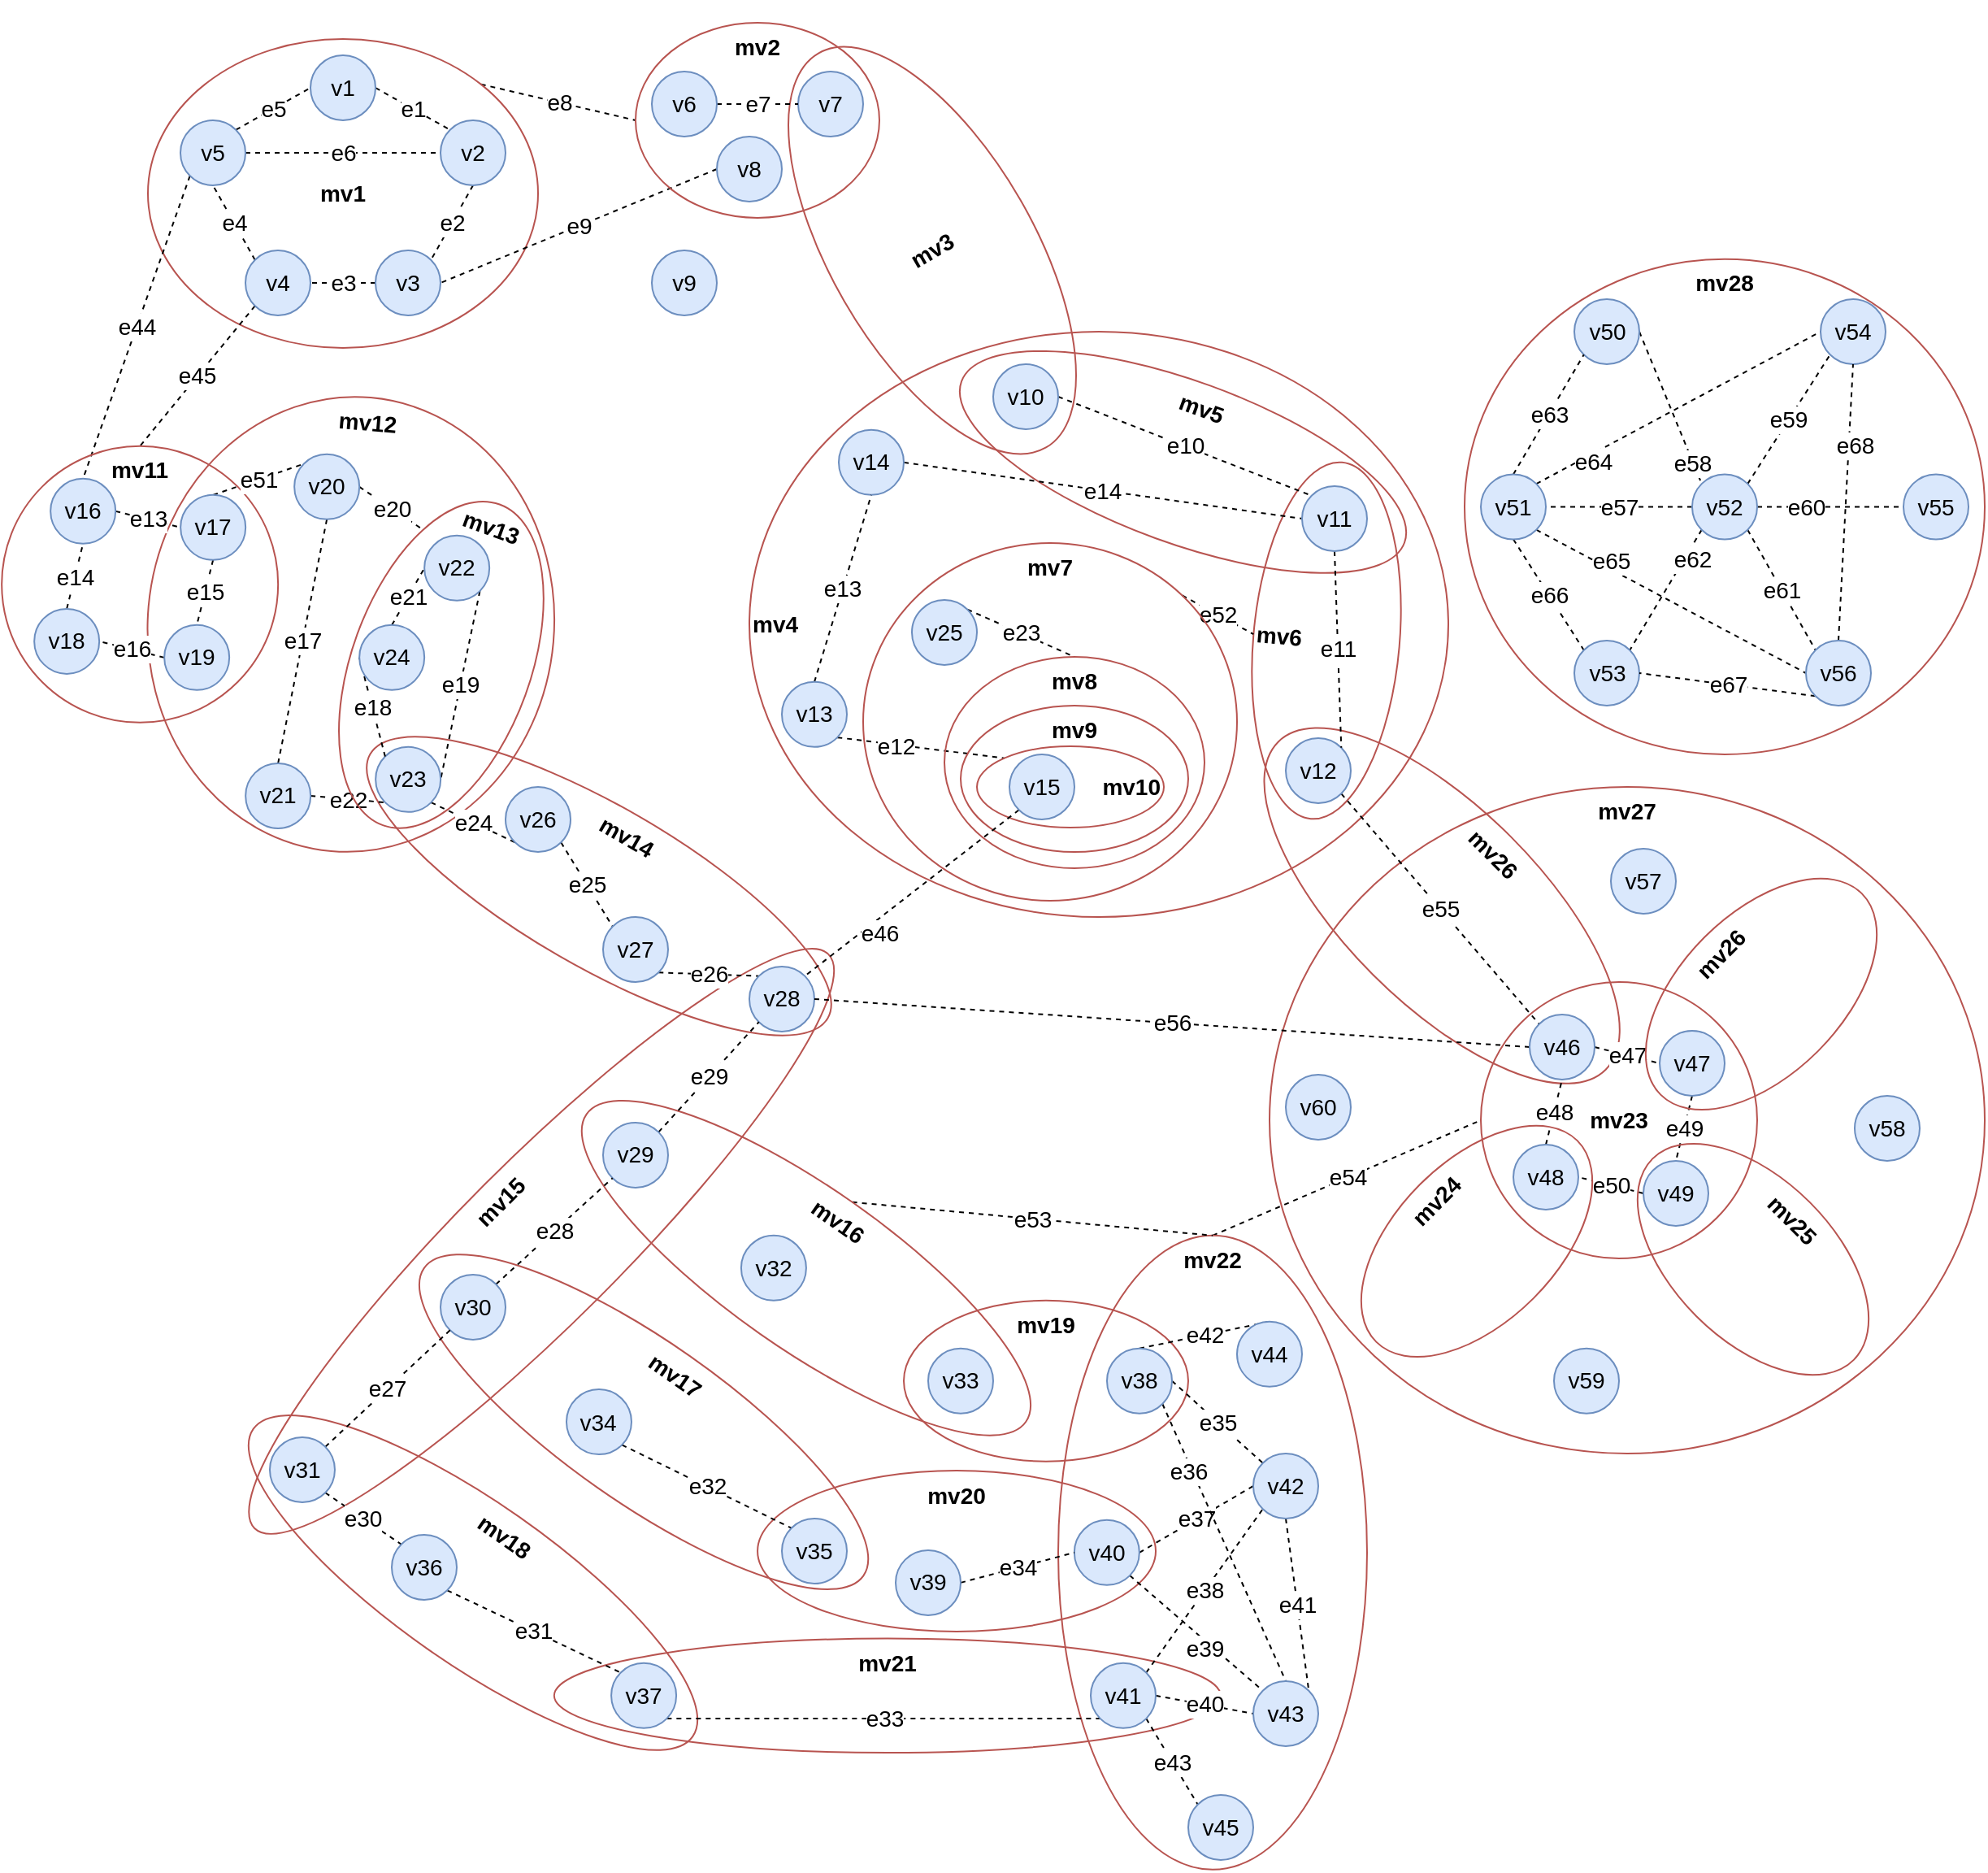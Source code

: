 <mxfile version="20.0.0" type="github">
  <diagram id="Y1iHY-HP_prIgiycZKGw" name="Page-1">
    <mxGraphModel dx="1117" dy="623" grid="1" gridSize="10" guides="1" tooltips="1" connect="1" arrows="1" fold="1" page="1" pageScale="1" pageWidth="1169" pageHeight="1654" math="0" shadow="0">
      <root>
        <mxCell id="0" />
        <mxCell id="1" parent="0" />
        <mxCell id="ym1f810XgqrlBZLkaim1-102" value="mv27" style="ellipse;whiteSpace=wrap;html=1;fillColor=none;strokeColor=#b85450;fontSize=14;fontStyle=1;verticalAlign=top;rotation=0;" vertex="1" parent="1">
          <mxGeometry x="830" y="650" width="440" height="410" as="geometry" />
        </mxCell>
        <mxCell id="ym1f810XgqrlBZLkaim1-103" value="mv26" style="ellipse;whiteSpace=wrap;html=1;fillColor=none;strokeColor=#b85450;fontSize=14;fontStyle=1;verticalAlign=top;rotation=45;" vertex="1" parent="1">
          <mxGeometry x="793.57" y="663.09" width="285" height="120.02" as="geometry" />
        </mxCell>
        <mxCell id="ym1f810XgqrlBZLkaim1-98" value="e54" style="edgeStyle=none;rounded=0;orthogonalLoop=1;jettySize=auto;html=1;exitX=0.5;exitY=0;exitDx=0;exitDy=0;entryX=0;entryY=0.5;entryDx=0;entryDy=0;dashed=1;fontSize=14;endArrow=none;endFill=0;" edge="1" parent="1" source="ym1f810XgqrlBZLkaim1-67" target="ym1f810XgqrlBZLkaim1-86">
          <mxGeometry relative="1" as="geometry" />
        </mxCell>
        <mxCell id="ym1f810XgqrlBZLkaim1-67" value="mv22" style="ellipse;whiteSpace=wrap;html=1;fillColor=none;strokeColor=#b85450;fontSize=14;fontStyle=1;verticalAlign=top;rotation=0;" vertex="1" parent="1">
          <mxGeometry x="700" y="925.91" width="190" height="390" as="geometry" />
        </mxCell>
        <mxCell id="ym1f810XgqrlBZLkaim1-59" value="mv20" style="ellipse;whiteSpace=wrap;html=1;fillColor=none;strokeColor=#b85450;fontSize=14;fontStyle=1;verticalAlign=top;rotation=0;" vertex="1" parent="1">
          <mxGeometry x="515.04" y="1070.55" width="244.96" height="98.91" as="geometry" />
        </mxCell>
        <mxCell id="ym1f810XgqrlBZLkaim1-60" value="mv21" style="ellipse;whiteSpace=wrap;html=1;fillColor=none;strokeColor=#b85450;fontSize=14;fontStyle=1;verticalAlign=top;rotation=0;" vertex="1" parent="1">
          <mxGeometry x="389.91" y="1173.78" width="410" height="70.27" as="geometry" />
        </mxCell>
        <mxCell id="ym1f810XgqrlBZLkaim1-58" value="mv19" style="ellipse;whiteSpace=wrap;html=1;fillColor=none;strokeColor=#b85450;fontSize=14;fontStyle=1;verticalAlign=top;rotation=0;" vertex="1" parent="1">
          <mxGeometry x="605" y="965.91" width="175" height="98.91" as="geometry" />
        </mxCell>
        <mxCell id="ym1f810XgqrlBZLkaim1-35" value="mv15" style="ellipse;whiteSpace=wrap;html=1;fillColor=none;strokeColor=#b85450;fontSize=14;fontStyle=1;verticalAlign=top;rotation=-45;" vertex="1" parent="1">
          <mxGeometry x="132.48" y="880" width="499.28" height="98.91" as="geometry" />
        </mxCell>
        <mxCell id="ym1f810XgqrlBZLkaim1-45" value="mv18" style="ellipse;whiteSpace=wrap;html=1;fillColor=none;strokeColor=#b85450;fontSize=14;fontStyle=1;verticalAlign=top;rotation=35;" vertex="1" parent="1">
          <mxGeometry x="175.04" y="1090" width="329.92" height="98.91" as="geometry" />
        </mxCell>
        <mxCell id="ym1f810XgqrlBZLkaim1-44" value="mv17" style="ellipse;whiteSpace=wrap;html=1;fillColor=none;strokeColor=#b85450;fontSize=14;fontStyle=1;verticalAlign=top;rotation=35;" vertex="1" parent="1">
          <mxGeometry x="280.08" y="991.09" width="329.92" height="98.91" as="geometry" />
        </mxCell>
        <mxCell id="ym1f810XgqrlBZLkaim1-97" value="e53" style="edgeStyle=none;rounded=0;orthogonalLoop=1;jettySize=auto;html=1;exitX=0.5;exitY=0;exitDx=0;exitDy=0;entryX=0.5;entryY=0;entryDx=0;entryDy=0;dashed=1;fontSize=14;endArrow=none;endFill=0;" edge="1" parent="1" source="ym1f810XgqrlBZLkaim1-38" target="ym1f810XgqrlBZLkaim1-67">
          <mxGeometry relative="1" as="geometry" />
        </mxCell>
        <mxCell id="ym1f810XgqrlBZLkaim1-38" value="mv16" style="ellipse;whiteSpace=wrap;html=1;fillColor=none;strokeColor=#b85450;fontSize=14;fontStyle=1;verticalAlign=top;rotation=35;" vertex="1" parent="1">
          <mxGeometry x="380.0" y="896.45" width="329.92" height="98.91" as="geometry" />
        </mxCell>
        <mxCell id="ym1f810XgqrlBZLkaim1-27" value="mv14" style="ellipse;whiteSpace=wrap;html=1;fillColor=none;strokeColor=#b85450;fontSize=14;fontStyle=1;verticalAlign=top;rotation=30;" vertex="1" parent="1">
          <mxGeometry x="254.99" y="661.55" width="325" height="98.91" as="geometry" />
        </mxCell>
        <mxCell id="8r9RnZvPV6uYn_3TmInb-37" value="mv4" style="ellipse;whiteSpace=wrap;html=1;fillColor=none;strokeColor=#b85450;fontSize=14;fontStyle=1;align=left;" parent="1" vertex="1">
          <mxGeometry x="510" y="370" width="430" height="360" as="geometry" />
        </mxCell>
        <mxCell id="8r9RnZvPV6uYn_3TmInb-52" value="mv5" style="ellipse;whiteSpace=wrap;html=1;fontSize=14;strokeColor=#b85450;strokeWidth=1;fillColor=none;fontStyle=1;rotation=20;verticalAlign=top;" parent="1" vertex="1">
          <mxGeometry x="631.76" y="400.31" width="290" height="99.7" as="geometry" />
        </mxCell>
        <mxCell id="8r9RnZvPV6uYn_3TmInb-53" value="mv6" style="ellipse;whiteSpace=wrap;html=1;fontSize=14;strokeColor=#b85450;strokeWidth=1;fillColor=none;fontStyle=1;rotation=5;verticalAlign=middle;align=left;" parent="1" vertex="1">
          <mxGeometry x="820" y="450" width="90" height="220" as="geometry" />
        </mxCell>
        <mxCell id="ym1f810XgqrlBZLkaim1-13" value="mv12" style="ellipse;whiteSpace=wrap;html=1;fillColor=none;strokeColor=#b85450;fontSize=14;fontStyle=1;rotation=5;verticalAlign=top;" vertex="1" parent="1">
          <mxGeometry x="139.88" y="410" width="250.03" height="280" as="geometry" />
        </mxCell>
        <mxCell id="ym1f810XgqrlBZLkaim1-96" value="e52" style="edgeStyle=none;rounded=0;orthogonalLoop=1;jettySize=auto;html=1;exitX=1;exitY=0;exitDx=0;exitDy=0;entryX=0;entryY=0.5;entryDx=0;entryDy=0;dashed=1;fontSize=14;endArrow=none;endFill=0;" edge="1" parent="1" source="8r9RnZvPV6uYn_3TmInb-55" target="8r9RnZvPV6uYn_3TmInb-53">
          <mxGeometry relative="1" as="geometry" />
        </mxCell>
        <mxCell id="8r9RnZvPV6uYn_3TmInb-55" value="mv7" style="ellipse;whiteSpace=wrap;html=1;fontSize=14;strokeColor=#b85450;strokeWidth=1;fillColor=none;fontStyle=1;rotation=0;verticalAlign=top;align=center;" parent="1" vertex="1">
          <mxGeometry x="580" y="500" width="230" height="220" as="geometry" />
        </mxCell>
        <mxCell id="8r9RnZvPV6uYn_3TmInb-51" value="mv3" style="ellipse;whiteSpace=wrap;html=1;fillColor=none;strokeColor=#b85450;fontSize=14;fontStyle=1;rotation=-30;" parent="1" vertex="1">
          <mxGeometry x="560" y="180" width="125" height="280" as="geometry" />
        </mxCell>
        <mxCell id="8r9RnZvPV6uYn_3TmInb-33" value="e8" style="edgeStyle=none;rounded=0;orthogonalLoop=1;jettySize=auto;html=1;exitX=1;exitY=0;exitDx=0;exitDy=0;entryX=0;entryY=0.5;entryDx=0;entryDy=0;dashed=1;fontSize=14;endArrow=none;endFill=0;" parent="1" source="8r9RnZvPV6uYn_3TmInb-1" target="8r9RnZvPV6uYn_3TmInb-22" edge="1">
          <mxGeometry relative="1" as="geometry" />
        </mxCell>
        <mxCell id="8r9RnZvPV6uYn_3TmInb-1" value="mv1" style="ellipse;whiteSpace=wrap;html=1;fillColor=none;strokeColor=#b85450;fontSize=14;fontStyle=1" parent="1" vertex="1">
          <mxGeometry x="140" y="190" width="240" height="190" as="geometry" />
        </mxCell>
        <mxCell id="8r9RnZvPV6uYn_3TmInb-15" value="e5" style="edgeStyle=none;rounded=0;orthogonalLoop=1;jettySize=auto;html=1;exitX=1;exitY=0;exitDx=0;exitDy=0;entryX=0;entryY=0.5;entryDx=0;entryDy=0;dashed=1;fontSize=14;endArrow=none;endFill=0;" parent="1" source="8r9RnZvPV6uYn_3TmInb-2" target="8r9RnZvPV6uYn_3TmInb-9" edge="1">
          <mxGeometry relative="1" as="geometry" />
        </mxCell>
        <mxCell id="8r9RnZvPV6uYn_3TmInb-20" value="e6" style="edgeStyle=none;rounded=0;orthogonalLoop=1;jettySize=auto;html=1;exitX=1;exitY=0.5;exitDx=0;exitDy=0;entryX=0;entryY=0.5;entryDx=0;entryDy=0;dashed=1;fontSize=14;endArrow=none;endFill=0;" parent="1" source="8r9RnZvPV6uYn_3TmInb-2" target="8r9RnZvPV6uYn_3TmInb-8" edge="1">
          <mxGeometry relative="1" as="geometry" />
        </mxCell>
        <mxCell id="ym1f810XgqrlBZLkaim1-84" value="e44" style="edgeStyle=none;rounded=0;orthogonalLoop=1;jettySize=auto;html=1;exitX=0;exitY=1;exitDx=0;exitDy=0;entryX=0.5;entryY=0;entryDx=0;entryDy=0;dashed=1;fontSize=14;endArrow=none;endFill=0;" edge="1" parent="1" source="8r9RnZvPV6uYn_3TmInb-2" target="ym1f810XgqrlBZLkaim1-2">
          <mxGeometry relative="1" as="geometry" />
        </mxCell>
        <mxCell id="8r9RnZvPV6uYn_3TmInb-2" value="v5" style="ellipse;whiteSpace=wrap;html=1;aspect=fixed;fillColor=#dae8fc;strokeColor=#6c8ebf;fontSize=14;" parent="1" vertex="1">
          <mxGeometry x="160" y="240" width="40" height="40" as="geometry" />
        </mxCell>
        <mxCell id="8r9RnZvPV6uYn_3TmInb-14" value="e4" style="edgeStyle=none;rounded=0;orthogonalLoop=1;jettySize=auto;html=1;exitX=0;exitY=0;exitDx=0;exitDy=0;entryX=0.5;entryY=1;entryDx=0;entryDy=0;dashed=1;fontSize=14;endArrow=none;endFill=0;" parent="1" source="8r9RnZvPV6uYn_3TmInb-6" target="8r9RnZvPV6uYn_3TmInb-2" edge="1">
          <mxGeometry relative="1" as="geometry" />
        </mxCell>
        <mxCell id="ym1f810XgqrlBZLkaim1-83" value="e45" style="edgeStyle=none;rounded=0;orthogonalLoop=1;jettySize=auto;html=1;exitX=0;exitY=1;exitDx=0;exitDy=0;entryX=0.5;entryY=0;entryDx=0;entryDy=0;dashed=1;fontSize=14;endArrow=none;endFill=0;" edge="1" parent="1" source="8r9RnZvPV6uYn_3TmInb-6" target="ym1f810XgqrlBZLkaim1-1">
          <mxGeometry relative="1" as="geometry" />
        </mxCell>
        <mxCell id="8r9RnZvPV6uYn_3TmInb-6" value="v4" style="ellipse;whiteSpace=wrap;html=1;aspect=fixed;fillColor=#dae8fc;strokeColor=#6c8ebf;fontSize=14;" parent="1" vertex="1">
          <mxGeometry x="200" y="320" width="40" height="40" as="geometry" />
        </mxCell>
        <mxCell id="8r9RnZvPV6uYn_3TmInb-13" value="e3" style="edgeStyle=none;rounded=0;orthogonalLoop=1;jettySize=auto;html=1;exitX=0;exitY=0.5;exitDx=0;exitDy=0;entryX=1;entryY=0.5;entryDx=0;entryDy=0;dashed=1;fontSize=14;endArrow=none;endFill=0;" parent="1" source="8r9RnZvPV6uYn_3TmInb-7" target="8r9RnZvPV6uYn_3TmInb-6" edge="1">
          <mxGeometry relative="1" as="geometry" />
        </mxCell>
        <mxCell id="8r9RnZvPV6uYn_3TmInb-7" value="v3" style="ellipse;whiteSpace=wrap;html=1;aspect=fixed;fillColor=#dae8fc;strokeColor=#6c8ebf;fontSize=14;" parent="1" vertex="1">
          <mxGeometry x="280" y="320" width="40" height="40" as="geometry" />
        </mxCell>
        <mxCell id="8r9RnZvPV6uYn_3TmInb-12" value="e2" style="edgeStyle=none;rounded=0;orthogonalLoop=1;jettySize=auto;html=1;exitX=0.5;exitY=1;exitDx=0;exitDy=0;entryX=1;entryY=0;entryDx=0;entryDy=0;dashed=1;fontSize=14;endArrow=none;endFill=0;" parent="1" source="8r9RnZvPV6uYn_3TmInb-8" target="8r9RnZvPV6uYn_3TmInb-7" edge="1">
          <mxGeometry relative="1" as="geometry" />
        </mxCell>
        <mxCell id="8r9RnZvPV6uYn_3TmInb-8" value="v2" style="ellipse;whiteSpace=wrap;html=1;aspect=fixed;fillColor=#dae8fc;strokeColor=#6c8ebf;fontSize=14;" parent="1" vertex="1">
          <mxGeometry x="320" y="240" width="40" height="40" as="geometry" />
        </mxCell>
        <mxCell id="8r9RnZvPV6uYn_3TmInb-10" value="e1" style="rounded=0;orthogonalLoop=1;jettySize=auto;html=1;exitX=1;exitY=0.5;exitDx=0;exitDy=0;entryX=0;entryY=0;entryDx=0;entryDy=0;dashed=1;endArrow=none;endFill=0;fontSize=14;" parent="1" source="8r9RnZvPV6uYn_3TmInb-9" target="8r9RnZvPV6uYn_3TmInb-8" edge="1">
          <mxGeometry relative="1" as="geometry" />
        </mxCell>
        <mxCell id="8r9RnZvPV6uYn_3TmInb-9" value="v1" style="ellipse;whiteSpace=wrap;html=1;aspect=fixed;fillColor=#dae8fc;strokeColor=#6c8ebf;fontSize=14;" parent="1" vertex="1">
          <mxGeometry x="240" y="200" width="40" height="40" as="geometry" />
        </mxCell>
        <mxCell id="8r9RnZvPV6uYn_3TmInb-34" value="e9" style="edgeStyle=none;rounded=0;orthogonalLoop=1;jettySize=auto;html=1;exitX=0;exitY=0.5;exitDx=0;exitDy=0;entryX=1;entryY=0.5;entryDx=0;entryDy=0;dashed=1;fontSize=14;endArrow=none;endFill=0;" parent="1" source="8r9RnZvPV6uYn_3TmInb-26" target="8r9RnZvPV6uYn_3TmInb-7" edge="1">
          <mxGeometry relative="1" as="geometry" />
        </mxCell>
        <mxCell id="8r9RnZvPV6uYn_3TmInb-22" value="mv2" style="ellipse;whiteSpace=wrap;html=1;fillColor=none;strokeColor=#b85450;fontSize=14;fontStyle=1;verticalAlign=top;" parent="1" vertex="1">
          <mxGeometry x="440" y="180" width="150" height="120" as="geometry" />
        </mxCell>
        <mxCell id="8r9RnZvPV6uYn_3TmInb-26" value="v8" style="ellipse;whiteSpace=wrap;html=1;aspect=fixed;fillColor=#dae8fc;strokeColor=#6c8ebf;fontSize=14;" parent="1" vertex="1">
          <mxGeometry x="490" y="250" width="40" height="40" as="geometry" />
        </mxCell>
        <mxCell id="8r9RnZvPV6uYn_3TmInb-29" value="v7" style="ellipse;whiteSpace=wrap;html=1;aspect=fixed;fillColor=#dae8fc;strokeColor=#6c8ebf;fontSize=14;" parent="1" vertex="1">
          <mxGeometry x="540" y="210" width="40" height="40" as="geometry" />
        </mxCell>
        <mxCell id="8r9RnZvPV6uYn_3TmInb-30" value="e7" style="rounded=0;orthogonalLoop=1;jettySize=auto;html=1;exitX=1;exitY=0.5;exitDx=0;exitDy=0;entryX=0;entryY=0.5;entryDx=0;entryDy=0;dashed=1;endArrow=none;endFill=0;fontSize=14;" parent="1" source="8r9RnZvPV6uYn_3TmInb-32" target="8r9RnZvPV6uYn_3TmInb-29" edge="1">
          <mxGeometry relative="1" as="geometry" />
        </mxCell>
        <mxCell id="8r9RnZvPV6uYn_3TmInb-32" value="v6" style="ellipse;whiteSpace=wrap;html=1;aspect=fixed;fillColor=#dae8fc;strokeColor=#6c8ebf;fontSize=14;" parent="1" vertex="1">
          <mxGeometry x="450" y="210" width="40" height="40" as="geometry" />
        </mxCell>
        <mxCell id="8r9RnZvPV6uYn_3TmInb-36" value="v9" style="ellipse;whiteSpace=wrap;html=1;aspect=fixed;fillColor=#dae8fc;strokeColor=#6c8ebf;fontSize=14;" parent="1" vertex="1">
          <mxGeometry x="450" y="320" width="40" height="40" as="geometry" />
        </mxCell>
        <mxCell id="8r9RnZvPV6uYn_3TmInb-39" value="e14" style="edgeStyle=none;rounded=0;orthogonalLoop=1;jettySize=auto;html=1;exitX=1;exitY=0.5;exitDx=0;exitDy=0;entryX=0;entryY=0.5;entryDx=0;entryDy=0;dashed=1;fontSize=14;endArrow=none;endFill=0;" parent="1" source="8r9RnZvPV6uYn_3TmInb-40" target="8r9RnZvPV6uYn_3TmInb-46" edge="1">
          <mxGeometry relative="1" as="geometry" />
        </mxCell>
        <mxCell id="8r9RnZvPV6uYn_3TmInb-40" value="v14" style="ellipse;whiteSpace=wrap;html=1;aspect=fixed;fillColor=#dae8fc;strokeColor=#6c8ebf;fontSize=14;" parent="1" vertex="1">
          <mxGeometry x="565" y="430.43" width="40" height="40" as="geometry" />
        </mxCell>
        <mxCell id="8r9RnZvPV6uYn_3TmInb-41" value="e13" style="edgeStyle=none;rounded=0;orthogonalLoop=1;jettySize=auto;html=1;exitX=0.5;exitY=0;exitDx=0;exitDy=0;entryX=0.5;entryY=1;entryDx=0;entryDy=0;dashed=1;fontSize=14;endArrow=none;endFill=0;" parent="1" source="8r9RnZvPV6uYn_3TmInb-42" target="8r9RnZvPV6uYn_3TmInb-40" edge="1">
          <mxGeometry relative="1" as="geometry" />
        </mxCell>
        <mxCell id="8r9RnZvPV6uYn_3TmInb-50" value="e12" style="edgeStyle=none;rounded=0;orthogonalLoop=1;jettySize=auto;html=1;exitX=1;exitY=1;exitDx=0;exitDy=0;entryX=0;entryY=0;entryDx=0;entryDy=0;dashed=1;fontSize=14;endArrow=none;endFill=0;" parent="1" source="8r9RnZvPV6uYn_3TmInb-42" target="8r9RnZvPV6uYn_3TmInb-58" edge="1">
          <mxGeometry x="-0.305" y="-1" relative="1" as="geometry">
            <mxPoint as="offset" />
          </mxGeometry>
        </mxCell>
        <mxCell id="8r9RnZvPV6uYn_3TmInb-42" value="v13" style="ellipse;whiteSpace=wrap;html=1;aspect=fixed;fillColor=#dae8fc;strokeColor=#6c8ebf;fontSize=14;" parent="1" vertex="1">
          <mxGeometry x="530" y="585.43" width="40" height="40" as="geometry" />
        </mxCell>
        <mxCell id="ym1f810XgqrlBZLkaim1-104" value="e55" style="edgeStyle=none;rounded=0;orthogonalLoop=1;jettySize=auto;html=1;exitX=1;exitY=1;exitDx=0;exitDy=0;entryX=0;entryY=0;entryDx=0;entryDy=0;dashed=1;fontSize=14;endArrow=none;endFill=0;" edge="1" parent="1" source="8r9RnZvPV6uYn_3TmInb-44" target="ym1f810XgqrlBZLkaim1-88">
          <mxGeometry relative="1" as="geometry" />
        </mxCell>
        <mxCell id="8r9RnZvPV6uYn_3TmInb-44" value="v12" style="ellipse;whiteSpace=wrap;html=1;aspect=fixed;fillColor=#dae8fc;strokeColor=#6c8ebf;fontSize=14;" parent="1" vertex="1">
          <mxGeometry x="840" y="620" width="40" height="40" as="geometry" />
        </mxCell>
        <mxCell id="8r9RnZvPV6uYn_3TmInb-45" value="e11" style="edgeStyle=none;rounded=0;orthogonalLoop=1;jettySize=auto;html=1;exitX=0.5;exitY=1;exitDx=0;exitDy=0;entryX=1;entryY=0;entryDx=0;entryDy=0;dashed=1;fontSize=14;endArrow=none;endFill=0;" parent="1" source="8r9RnZvPV6uYn_3TmInb-46" target="8r9RnZvPV6uYn_3TmInb-44" edge="1">
          <mxGeometry relative="1" as="geometry" />
        </mxCell>
        <mxCell id="8r9RnZvPV6uYn_3TmInb-46" value="v11" style="ellipse;whiteSpace=wrap;html=1;aspect=fixed;fillColor=#dae8fc;strokeColor=#6c8ebf;fontSize=14;" parent="1" vertex="1">
          <mxGeometry x="850" y="465" width="40" height="40" as="geometry" />
        </mxCell>
        <mxCell id="8r9RnZvPV6uYn_3TmInb-47" value="e10" style="rounded=0;orthogonalLoop=1;jettySize=auto;html=1;exitX=1;exitY=0.5;exitDx=0;exitDy=0;entryX=0;entryY=0;entryDx=0;entryDy=0;dashed=1;endArrow=none;endFill=0;fontSize=14;" parent="1" source="8r9RnZvPV6uYn_3TmInb-48" target="8r9RnZvPV6uYn_3TmInb-46" edge="1">
          <mxGeometry relative="1" as="geometry" />
        </mxCell>
        <mxCell id="8r9RnZvPV6uYn_3TmInb-48" value="v10" style="ellipse;whiteSpace=wrap;html=1;aspect=fixed;fillColor=#dae8fc;strokeColor=#6c8ebf;fontSize=14;" parent="1" vertex="1">
          <mxGeometry x="660" y="390" width="40" height="40" as="geometry" />
        </mxCell>
        <mxCell id="8r9RnZvPV6uYn_3TmInb-56" value="mv8" style="ellipse;whiteSpace=wrap;html=1;fontSize=14;strokeColor=#b85450;strokeWidth=1;fillColor=none;fontStyle=1;rotation=0;verticalAlign=top;align=center;" parent="1" vertex="1">
          <mxGeometry x="630" y="570" width="160" height="130.01" as="geometry" />
        </mxCell>
        <mxCell id="8r9RnZvPV6uYn_3TmInb-57" value="mv9" style="ellipse;whiteSpace=wrap;html=1;fontSize=14;strokeColor=#b85450;strokeWidth=1;fillColor=none;fontStyle=1;rotation=0;verticalAlign=top;align=center;" parent="1" vertex="1">
          <mxGeometry x="640" y="600" width="140" height="90.01" as="geometry" />
        </mxCell>
        <mxCell id="8r9RnZvPV6uYn_3TmInb-58" value="mv10" style="ellipse;whiteSpace=wrap;html=1;fontSize=14;strokeColor=#b85450;strokeWidth=1;fillColor=none;fontStyle=1;rotation=0;verticalAlign=middle;align=right;" parent="1" vertex="1">
          <mxGeometry x="650" y="625" width="115" height="50" as="geometry" />
        </mxCell>
        <mxCell id="ym1f810XgqrlBZLkaim1-85" value="e46" style="edgeStyle=none;rounded=0;orthogonalLoop=1;jettySize=auto;html=1;exitX=0;exitY=1;exitDx=0;exitDy=0;entryX=1;entryY=0;entryDx=0;entryDy=0;dashed=1;fontSize=14;endArrow=none;endFill=0;" edge="1" parent="1" source="8r9RnZvPV6uYn_3TmInb-49" target="ym1f810XgqrlBZLkaim1-31">
          <mxGeometry x="0.372" y="7" relative="1" as="geometry">
            <mxPoint as="offset" />
          </mxGeometry>
        </mxCell>
        <mxCell id="8r9RnZvPV6uYn_3TmInb-49" value="v15" style="ellipse;whiteSpace=wrap;html=1;aspect=fixed;fillColor=#dae8fc;strokeColor=#6c8ebf;fontSize=14;" parent="1" vertex="1">
          <mxGeometry x="670" y="630" width="40" height="40" as="geometry" />
        </mxCell>
        <mxCell id="ym1f810XgqrlBZLkaim1-1" value="mv11" style="ellipse;whiteSpace=wrap;html=1;aspect=fixed;fillColor=none;strokeColor=#b85450;fontStyle=1;fontSize=14;verticalAlign=top;" vertex="1" parent="1">
          <mxGeometry x="50.08" y="440.43" width="170" height="170" as="geometry" />
        </mxCell>
        <mxCell id="ym1f810XgqrlBZLkaim1-7" value="e13" style="edgeStyle=none;rounded=0;orthogonalLoop=1;jettySize=auto;html=1;exitX=1;exitY=0.5;exitDx=0;exitDy=0;entryX=0;entryY=0.5;entryDx=0;entryDy=0;dashed=1;fontSize=14;endArrow=none;endFill=0;" edge="1" parent="1" source="ym1f810XgqrlBZLkaim1-2" target="ym1f810XgqrlBZLkaim1-3">
          <mxGeometry relative="1" as="geometry" />
        </mxCell>
        <mxCell id="ym1f810XgqrlBZLkaim1-2" value="v16" style="ellipse;whiteSpace=wrap;html=1;aspect=fixed;fillColor=#dae8fc;strokeColor=#6c8ebf;fontSize=14;" vertex="1" parent="1">
          <mxGeometry x="80.08" y="460.43" width="40" height="40" as="geometry" />
        </mxCell>
        <mxCell id="ym1f810XgqrlBZLkaim1-9" value="e15" style="edgeStyle=none;rounded=0;orthogonalLoop=1;jettySize=auto;html=1;exitX=0.5;exitY=1;exitDx=0;exitDy=0;entryX=0.5;entryY=0;entryDx=0;entryDy=0;dashed=1;fontSize=14;endArrow=none;endFill=0;" edge="1" parent="1" source="ym1f810XgqrlBZLkaim1-3" target="ym1f810XgqrlBZLkaim1-5">
          <mxGeometry relative="1" as="geometry" />
        </mxCell>
        <mxCell id="ym1f810XgqrlBZLkaim1-95" value="e51" style="edgeStyle=none;rounded=0;orthogonalLoop=1;jettySize=auto;html=1;exitX=0.5;exitY=0;exitDx=0;exitDy=0;entryX=0;entryY=0;entryDx=0;entryDy=0;dashed=1;fontSize=14;endArrow=none;endFill=0;" edge="1" parent="1" source="ym1f810XgqrlBZLkaim1-3" target="ym1f810XgqrlBZLkaim1-15">
          <mxGeometry relative="1" as="geometry" />
        </mxCell>
        <mxCell id="ym1f810XgqrlBZLkaim1-3" value="v17" style="ellipse;whiteSpace=wrap;html=1;aspect=fixed;fillColor=#dae8fc;strokeColor=#6c8ebf;fontSize=14;" vertex="1" parent="1">
          <mxGeometry x="160.08" y="470.43" width="40" height="40" as="geometry" />
        </mxCell>
        <mxCell id="ym1f810XgqrlBZLkaim1-6" value="e14" style="rounded=0;orthogonalLoop=1;jettySize=auto;html=1;exitX=0.5;exitY=0;exitDx=0;exitDy=0;entryX=0.5;entryY=1;entryDx=0;entryDy=0;fontSize=14;endArrow=none;endFill=0;dashed=1;" edge="1" parent="1" source="ym1f810XgqrlBZLkaim1-4" target="ym1f810XgqrlBZLkaim1-2">
          <mxGeometry relative="1" as="geometry" />
        </mxCell>
        <mxCell id="ym1f810XgqrlBZLkaim1-4" value="v18" style="ellipse;whiteSpace=wrap;html=1;aspect=fixed;fillColor=#dae8fc;strokeColor=#6c8ebf;fontSize=14;" vertex="1" parent="1">
          <mxGeometry x="70.08" y="540.44" width="40" height="40" as="geometry" />
        </mxCell>
        <mxCell id="ym1f810XgqrlBZLkaim1-10" value="e16" style="edgeStyle=none;rounded=0;orthogonalLoop=1;jettySize=auto;html=1;exitX=0;exitY=0.5;exitDx=0;exitDy=0;entryX=1;entryY=0.5;entryDx=0;entryDy=0;dashed=1;fontSize=14;endArrow=none;endFill=0;" edge="1" parent="1" source="ym1f810XgqrlBZLkaim1-5" target="ym1f810XgqrlBZLkaim1-4">
          <mxGeometry relative="1" as="geometry" />
        </mxCell>
        <mxCell id="ym1f810XgqrlBZLkaim1-5" value="v19" style="ellipse;whiteSpace=wrap;html=1;aspect=fixed;fillColor=#dae8fc;strokeColor=#6c8ebf;fontSize=14;" vertex="1" parent="1">
          <mxGeometry x="150.08" y="550.43" width="40" height="40" as="geometry" />
        </mxCell>
        <mxCell id="ym1f810XgqrlBZLkaim1-14" value="e17" style="edgeStyle=none;rounded=0;orthogonalLoop=1;jettySize=auto;html=1;exitX=0.5;exitY=1;exitDx=0;exitDy=0;entryX=0.5;entryY=0;entryDx=0;entryDy=0;dashed=1;fontSize=14;endArrow=none;endFill=0;" edge="1" parent="1" source="ym1f810XgqrlBZLkaim1-15" target="ym1f810XgqrlBZLkaim1-16">
          <mxGeometry relative="1" as="geometry" />
        </mxCell>
        <mxCell id="ym1f810XgqrlBZLkaim1-23" value="e20" style="edgeStyle=none;rounded=0;orthogonalLoop=1;jettySize=auto;html=1;exitX=1;exitY=0.5;exitDx=0;exitDy=0;entryX=0;entryY=0;entryDx=0;entryDy=0;dashed=1;fontSize=14;endArrow=none;endFill=0;" edge="1" parent="1" source="ym1f810XgqrlBZLkaim1-15" target="ym1f810XgqrlBZLkaim1-17">
          <mxGeometry relative="1" as="geometry" />
        </mxCell>
        <mxCell id="ym1f810XgqrlBZLkaim1-15" value="v20" style="ellipse;whiteSpace=wrap;html=1;aspect=fixed;fillColor=#dae8fc;strokeColor=#6c8ebf;fontSize=14;" vertex="1" parent="1">
          <mxGeometry x="230.08" y="445.43" width="40" height="40" as="geometry" />
        </mxCell>
        <mxCell id="ym1f810XgqrlBZLkaim1-26" value="e22" style="edgeStyle=none;rounded=0;orthogonalLoop=1;jettySize=auto;html=1;exitX=1;exitY=0.5;exitDx=0;exitDy=0;entryX=0;entryY=1;entryDx=0;entryDy=0;dashed=1;fontSize=14;endArrow=none;endFill=0;" edge="1" parent="1" source="ym1f810XgqrlBZLkaim1-16" target="ym1f810XgqrlBZLkaim1-19">
          <mxGeometry relative="1" as="geometry" />
        </mxCell>
        <mxCell id="ym1f810XgqrlBZLkaim1-16" value="v21" style="ellipse;whiteSpace=wrap;html=1;aspect=fixed;fillColor=#dae8fc;strokeColor=#6c8ebf;fontSize=14;" vertex="1" parent="1">
          <mxGeometry x="200.08" y="635.44" width="40" height="40" as="geometry" />
        </mxCell>
        <mxCell id="ym1f810XgqrlBZLkaim1-17" value="mv13" style="ellipse;whiteSpace=wrap;html=1;fillColor=none;strokeColor=#b85450;fontSize=14;fontStyle=1;rotation=20;verticalAlign=top;" vertex="1" parent="1">
          <mxGeometry x="265.46" y="469.91" width="110" height="210.01" as="geometry" />
        </mxCell>
        <mxCell id="ym1f810XgqrlBZLkaim1-22" value="e19" style="edgeStyle=none;rounded=0;orthogonalLoop=1;jettySize=auto;html=1;exitX=1;exitY=1;exitDx=0;exitDy=0;entryX=1;entryY=0.5;entryDx=0;entryDy=0;dashed=1;fontSize=14;endArrow=none;endFill=0;" edge="1" parent="1" source="ym1f810XgqrlBZLkaim1-18" target="ym1f810XgqrlBZLkaim1-19">
          <mxGeometry relative="1" as="geometry" />
        </mxCell>
        <mxCell id="ym1f810XgqrlBZLkaim1-18" value="v22" style="ellipse;whiteSpace=wrap;html=1;aspect=fixed;fillColor=#dae8fc;strokeColor=#6c8ebf;fontSize=14;" vertex="1" parent="1">
          <mxGeometry x="310.08" y="495.43" width="40" height="40" as="geometry" />
        </mxCell>
        <mxCell id="ym1f810XgqrlBZLkaim1-32" value="e24" style="edgeStyle=none;rounded=0;orthogonalLoop=1;jettySize=auto;html=1;exitX=1;exitY=1;exitDx=0;exitDy=0;entryX=0;entryY=1;entryDx=0;entryDy=0;dashed=1;fontSize=14;endArrow=none;endFill=0;" edge="1" parent="1" source="ym1f810XgqrlBZLkaim1-19" target="ym1f810XgqrlBZLkaim1-29">
          <mxGeometry relative="1" as="geometry" />
        </mxCell>
        <mxCell id="ym1f810XgqrlBZLkaim1-19" value="v23" style="ellipse;whiteSpace=wrap;html=1;aspect=fixed;fillColor=#dae8fc;strokeColor=#6c8ebf;fontSize=14;" vertex="1" parent="1">
          <mxGeometry x="280.08" y="625.43" width="40" height="40" as="geometry" />
        </mxCell>
        <mxCell id="ym1f810XgqrlBZLkaim1-21" value="e18" style="edgeStyle=none;rounded=0;orthogonalLoop=1;jettySize=auto;html=1;exitX=0;exitY=0.5;exitDx=0;exitDy=0;entryX=0;entryY=0;entryDx=0;entryDy=0;dashed=1;fontSize=14;endArrow=none;endFill=0;" edge="1" parent="1" source="ym1f810XgqrlBZLkaim1-20" target="ym1f810XgqrlBZLkaim1-19">
          <mxGeometry relative="1" as="geometry" />
        </mxCell>
        <mxCell id="ym1f810XgqrlBZLkaim1-25" value="e21" style="edgeStyle=none;rounded=0;orthogonalLoop=1;jettySize=auto;html=1;exitX=0.5;exitY=0;exitDx=0;exitDy=0;entryX=0;entryY=0.5;entryDx=0;entryDy=0;dashed=1;fontSize=14;endArrow=none;endFill=0;" edge="1" parent="1" source="ym1f810XgqrlBZLkaim1-20" target="ym1f810XgqrlBZLkaim1-18">
          <mxGeometry relative="1" as="geometry" />
        </mxCell>
        <mxCell id="ym1f810XgqrlBZLkaim1-20" value="v24" style="ellipse;whiteSpace=wrap;html=1;aspect=fixed;fillColor=#dae8fc;strokeColor=#6c8ebf;fontSize=14;" vertex="1" parent="1">
          <mxGeometry x="270.08" y="550.43" width="40" height="40" as="geometry" />
        </mxCell>
        <mxCell id="ym1f810XgqrlBZLkaim1-28" value="e23" style="edgeStyle=none;rounded=0;orthogonalLoop=1;jettySize=auto;html=1;exitX=1;exitY=0;exitDx=0;exitDy=0;entryX=0.5;entryY=0;entryDx=0;entryDy=0;dashed=1;fontSize=14;endArrow=none;endFill=0;" edge="1" parent="1" source="ym1f810XgqrlBZLkaim1-24" target="8r9RnZvPV6uYn_3TmInb-56">
          <mxGeometry relative="1" as="geometry" />
        </mxCell>
        <mxCell id="ym1f810XgqrlBZLkaim1-24" value="v25" style="ellipse;whiteSpace=wrap;html=1;aspect=fixed;fillColor=#dae8fc;strokeColor=#6c8ebf;fontSize=14;" vertex="1" parent="1">
          <mxGeometry x="610" y="535" width="40" height="40" as="geometry" />
        </mxCell>
        <mxCell id="ym1f810XgqrlBZLkaim1-33" value="e25" style="edgeStyle=none;rounded=0;orthogonalLoop=1;jettySize=auto;html=1;exitX=1;exitY=1;exitDx=0;exitDy=0;entryX=0;entryY=0;entryDx=0;entryDy=0;dashed=1;fontSize=14;endArrow=none;endFill=0;" edge="1" parent="1" source="ym1f810XgqrlBZLkaim1-29" target="ym1f810XgqrlBZLkaim1-30">
          <mxGeometry relative="1" as="geometry" />
        </mxCell>
        <mxCell id="ym1f810XgqrlBZLkaim1-29" value="v26" style="ellipse;whiteSpace=wrap;html=1;aspect=fixed;fillColor=#dae8fc;strokeColor=#6c8ebf;fontSize=14;" vertex="1" parent="1">
          <mxGeometry x="360.0" y="650.01" width="40" height="40" as="geometry" />
        </mxCell>
        <mxCell id="ym1f810XgqrlBZLkaim1-34" value="e26" style="edgeStyle=none;rounded=0;orthogonalLoop=1;jettySize=auto;html=1;exitX=1;exitY=1;exitDx=0;exitDy=0;entryX=0;entryY=0;entryDx=0;entryDy=0;dashed=1;fontSize=14;endArrow=none;endFill=0;" edge="1" parent="1" source="ym1f810XgqrlBZLkaim1-30" target="ym1f810XgqrlBZLkaim1-31">
          <mxGeometry relative="1" as="geometry" />
        </mxCell>
        <mxCell id="ym1f810XgqrlBZLkaim1-30" value="v27" style="ellipse;whiteSpace=wrap;html=1;aspect=fixed;fillColor=#dae8fc;strokeColor=#6c8ebf;fontSize=14;" vertex="1" parent="1">
          <mxGeometry x="420" y="730" width="40" height="40" as="geometry" />
        </mxCell>
        <mxCell id="ym1f810XgqrlBZLkaim1-31" value="v28" style="ellipse;whiteSpace=wrap;html=1;aspect=fixed;fillColor=#dae8fc;strokeColor=#6c8ebf;fontSize=14;" vertex="1" parent="1">
          <mxGeometry x="510" y="760.46" width="40" height="40" as="geometry" />
        </mxCell>
        <mxCell id="ym1f810XgqrlBZLkaim1-43" value="e29" style="edgeStyle=none;rounded=0;orthogonalLoop=1;jettySize=auto;html=1;exitX=1;exitY=0;exitDx=0;exitDy=0;entryX=0;entryY=1;entryDx=0;entryDy=0;dashed=1;fontSize=14;endArrow=none;endFill=0;" edge="1" parent="1" source="ym1f810XgqrlBZLkaim1-36" target="ym1f810XgqrlBZLkaim1-31">
          <mxGeometry relative="1" as="geometry" />
        </mxCell>
        <mxCell id="ym1f810XgqrlBZLkaim1-36" value="v29" style="ellipse;whiteSpace=wrap;html=1;aspect=fixed;fillColor=#dae8fc;strokeColor=#6c8ebf;fontSize=14;" vertex="1" parent="1">
          <mxGeometry x="420" y="856.45" width="40" height="40" as="geometry" />
        </mxCell>
        <mxCell id="ym1f810XgqrlBZLkaim1-41" value="e28" style="edgeStyle=none;rounded=0;orthogonalLoop=1;jettySize=auto;html=1;exitX=1;exitY=0;exitDx=0;exitDy=0;entryX=0;entryY=1;entryDx=0;entryDy=0;dashed=1;fontSize=14;endArrow=none;endFill=0;" edge="1" parent="1" source="ym1f810XgqrlBZLkaim1-37" target="ym1f810XgqrlBZLkaim1-36">
          <mxGeometry relative="1" as="geometry" />
        </mxCell>
        <mxCell id="ym1f810XgqrlBZLkaim1-37" value="v30" style="ellipse;whiteSpace=wrap;html=1;aspect=fixed;fillColor=#dae8fc;strokeColor=#6c8ebf;fontSize=14;" vertex="1" parent="1">
          <mxGeometry x="320" y="950" width="40" height="40" as="geometry" />
        </mxCell>
        <mxCell id="ym1f810XgqrlBZLkaim1-40" value="e27" style="edgeStyle=none;rounded=0;orthogonalLoop=1;jettySize=auto;html=1;exitX=1;exitY=0;exitDx=0;exitDy=0;entryX=0;entryY=1;entryDx=0;entryDy=0;dashed=1;fontSize=14;endArrow=none;endFill=0;" edge="1" parent="1" source="ym1f810XgqrlBZLkaim1-39" target="ym1f810XgqrlBZLkaim1-37">
          <mxGeometry relative="1" as="geometry" />
        </mxCell>
        <mxCell id="ym1f810XgqrlBZLkaim1-53" value="e30" style="edgeStyle=none;rounded=0;orthogonalLoop=1;jettySize=auto;html=1;exitX=1;exitY=1;exitDx=0;exitDy=0;entryX=0;entryY=0;entryDx=0;entryDy=0;dashed=1;fontSize=14;endArrow=none;endFill=0;" edge="1" parent="1" source="ym1f810XgqrlBZLkaim1-39" target="ym1f810XgqrlBZLkaim1-50">
          <mxGeometry relative="1" as="geometry" />
        </mxCell>
        <mxCell id="ym1f810XgqrlBZLkaim1-39" value="v31" style="ellipse;whiteSpace=wrap;html=1;aspect=fixed;fillColor=#dae8fc;strokeColor=#6c8ebf;fontSize=14;" vertex="1" parent="1">
          <mxGeometry x="214.99" y="1050" width="40" height="40" as="geometry" />
        </mxCell>
        <mxCell id="ym1f810XgqrlBZLkaim1-46" value="v32" style="ellipse;whiteSpace=wrap;html=1;aspect=fixed;fillColor=#dae8fc;strokeColor=#6c8ebf;fontSize=14;" vertex="1" parent="1">
          <mxGeometry x="504.96" y="925.91" width="40" height="40" as="geometry" />
        </mxCell>
        <mxCell id="ym1f810XgqrlBZLkaim1-47" value="v33" style="ellipse;whiteSpace=wrap;html=1;aspect=fixed;fillColor=#dae8fc;strokeColor=#6c8ebf;fontSize=14;" vertex="1" parent="1">
          <mxGeometry x="620" y="995.36" width="40" height="40" as="geometry" />
        </mxCell>
        <mxCell id="ym1f810XgqrlBZLkaim1-56" value="e32" style="edgeStyle=none;rounded=0;orthogonalLoop=1;jettySize=auto;html=1;exitX=1;exitY=1;exitDx=0;exitDy=0;entryX=0;entryY=0;entryDx=0;entryDy=0;dashed=1;fontSize=14;endArrow=none;endFill=0;" edge="1" parent="1" source="ym1f810XgqrlBZLkaim1-48" target="ym1f810XgqrlBZLkaim1-49">
          <mxGeometry relative="1" as="geometry" />
        </mxCell>
        <mxCell id="ym1f810XgqrlBZLkaim1-48" value="v34" style="ellipse;whiteSpace=wrap;html=1;aspect=fixed;fillColor=#dae8fc;strokeColor=#6c8ebf;fontSize=14;" vertex="1" parent="1">
          <mxGeometry x="397.49" y="1020.55" width="40" height="40" as="geometry" />
        </mxCell>
        <mxCell id="ym1f810XgqrlBZLkaim1-49" value="v35" style="ellipse;whiteSpace=wrap;html=1;aspect=fixed;fillColor=#dae8fc;strokeColor=#6c8ebf;fontSize=14;" vertex="1" parent="1">
          <mxGeometry x="530" y="1100.0" width="40" height="40" as="geometry" />
        </mxCell>
        <mxCell id="ym1f810XgqrlBZLkaim1-57" value="e31" style="edgeStyle=none;rounded=0;orthogonalLoop=1;jettySize=auto;html=1;exitX=1;exitY=1;exitDx=0;exitDy=0;entryX=0;entryY=0;entryDx=0;entryDy=0;dashed=1;fontSize=14;endArrow=none;endFill=0;" edge="1" parent="1" source="ym1f810XgqrlBZLkaim1-50" target="ym1f810XgqrlBZLkaim1-51">
          <mxGeometry relative="1" as="geometry" />
        </mxCell>
        <mxCell id="ym1f810XgqrlBZLkaim1-50" value="v36" style="ellipse;whiteSpace=wrap;html=1;aspect=fixed;fillColor=#dae8fc;strokeColor=#6c8ebf;fontSize=14;" vertex="1" parent="1">
          <mxGeometry x="290" y="1110" width="40" height="40" as="geometry" />
        </mxCell>
        <mxCell id="ym1f810XgqrlBZLkaim1-63" value="e33" style="edgeStyle=none;rounded=0;orthogonalLoop=1;jettySize=auto;html=1;exitX=1;exitY=1;exitDx=0;exitDy=0;entryX=0;entryY=1;entryDx=0;entryDy=0;dashed=1;fontSize=14;endArrow=none;endFill=0;" edge="1" parent="1" source="ym1f810XgqrlBZLkaim1-51" target="ym1f810XgqrlBZLkaim1-61">
          <mxGeometry relative="1" as="geometry" />
        </mxCell>
        <mxCell id="ym1f810XgqrlBZLkaim1-51" value="v37" style="ellipse;whiteSpace=wrap;html=1;aspect=fixed;fillColor=#dae8fc;strokeColor=#6c8ebf;fontSize=14;" vertex="1" parent="1">
          <mxGeometry x="425.04" y="1188.91" width="40" height="40" as="geometry" />
        </mxCell>
        <mxCell id="ym1f810XgqrlBZLkaim1-73" value="e40" style="edgeStyle=none;rounded=0;orthogonalLoop=1;jettySize=auto;html=1;exitX=1;exitY=0.5;exitDx=0;exitDy=0;entryX=0;entryY=0.5;entryDx=0;entryDy=0;dashed=1;fontSize=14;endArrow=none;endFill=0;" edge="1" parent="1" source="ym1f810XgqrlBZLkaim1-61" target="ym1f810XgqrlBZLkaim1-69">
          <mxGeometry relative="1" as="geometry" />
        </mxCell>
        <mxCell id="ym1f810XgqrlBZLkaim1-74" value="e38" style="edgeStyle=none;rounded=0;orthogonalLoop=1;jettySize=auto;html=1;exitX=1;exitY=0;exitDx=0;exitDy=0;entryX=0;entryY=1;entryDx=0;entryDy=0;dashed=1;fontSize=14;endArrow=none;endFill=0;" edge="1" parent="1" source="ym1f810XgqrlBZLkaim1-61" target="ym1f810XgqrlBZLkaim1-68">
          <mxGeometry relative="1" as="geometry" />
        </mxCell>
        <mxCell id="ym1f810XgqrlBZLkaim1-81" value="e43" style="edgeStyle=none;rounded=0;orthogonalLoop=1;jettySize=auto;html=1;exitX=1;exitY=1;exitDx=0;exitDy=0;entryX=0;entryY=0;entryDx=0;entryDy=0;dashed=1;fontSize=14;endArrow=none;endFill=0;" edge="1" parent="1" source="ym1f810XgqrlBZLkaim1-61" target="ym1f810XgqrlBZLkaim1-80">
          <mxGeometry relative="1" as="geometry" />
        </mxCell>
        <mxCell id="ym1f810XgqrlBZLkaim1-61" value="v41" style="ellipse;whiteSpace=wrap;html=1;aspect=fixed;fillColor=#dae8fc;strokeColor=#6c8ebf;fontSize=14;" vertex="1" parent="1">
          <mxGeometry x="720" y="1188.91" width="40" height="40" as="geometry" />
        </mxCell>
        <mxCell id="ym1f810XgqrlBZLkaim1-72" value="e37" style="edgeStyle=none;rounded=0;orthogonalLoop=1;jettySize=auto;html=1;exitX=1;exitY=0.5;exitDx=0;exitDy=0;entryX=0;entryY=0.5;entryDx=0;entryDy=0;dashed=1;fontSize=14;endArrow=none;endFill=0;" edge="1" parent="1" source="ym1f810XgqrlBZLkaim1-62" target="ym1f810XgqrlBZLkaim1-68">
          <mxGeometry relative="1" as="geometry" />
        </mxCell>
        <mxCell id="ym1f810XgqrlBZLkaim1-76" value="e39" style="edgeStyle=none;rounded=0;orthogonalLoop=1;jettySize=auto;html=1;exitX=1;exitY=1;exitDx=0;exitDy=0;entryX=0;entryY=0;entryDx=0;entryDy=0;dashed=1;fontSize=14;endArrow=none;endFill=0;" edge="1" parent="1" source="ym1f810XgqrlBZLkaim1-62" target="ym1f810XgqrlBZLkaim1-69">
          <mxGeometry x="0.186" y="-4" relative="1" as="geometry">
            <mxPoint as="offset" />
          </mxGeometry>
        </mxCell>
        <mxCell id="ym1f810XgqrlBZLkaim1-62" value="v40" style="ellipse;whiteSpace=wrap;html=1;aspect=fixed;fillColor=#dae8fc;strokeColor=#6c8ebf;fontSize=14;" vertex="1" parent="1">
          <mxGeometry x="709.92" y="1100.91" width="40" height="40" as="geometry" />
        </mxCell>
        <mxCell id="ym1f810XgqrlBZLkaim1-71" value="e35" style="edgeStyle=none;rounded=0;orthogonalLoop=1;jettySize=auto;html=1;exitX=1;exitY=0.5;exitDx=0;exitDy=0;entryX=0;entryY=0;entryDx=0;entryDy=0;dashed=1;fontSize=14;endArrow=none;endFill=0;" edge="1" parent="1" source="ym1f810XgqrlBZLkaim1-64" target="ym1f810XgqrlBZLkaim1-68">
          <mxGeometry relative="1" as="geometry" />
        </mxCell>
        <mxCell id="ym1f810XgqrlBZLkaim1-75" value="e36" style="edgeStyle=none;rounded=0;orthogonalLoop=1;jettySize=auto;html=1;exitX=1;exitY=1;exitDx=0;exitDy=0;entryX=0.5;entryY=0;entryDx=0;entryDy=0;dashed=1;fontSize=14;endArrow=none;endFill=0;" edge="1" parent="1" source="ym1f810XgqrlBZLkaim1-64" target="ym1f810XgqrlBZLkaim1-69">
          <mxGeometry x="-0.534" y="-2" relative="1" as="geometry">
            <mxPoint y="1" as="offset" />
          </mxGeometry>
        </mxCell>
        <mxCell id="ym1f810XgqrlBZLkaim1-79" value="e42" style="edgeStyle=none;rounded=0;orthogonalLoop=1;jettySize=auto;html=1;exitX=0.5;exitY=0;exitDx=0;exitDy=0;entryX=0.5;entryY=0;entryDx=0;entryDy=0;dashed=1;fontSize=14;endArrow=none;endFill=0;" edge="1" parent="1" source="ym1f810XgqrlBZLkaim1-64" target="ym1f810XgqrlBZLkaim1-77">
          <mxGeometry relative="1" as="geometry" />
        </mxCell>
        <mxCell id="ym1f810XgqrlBZLkaim1-64" value="v38" style="ellipse;whiteSpace=wrap;html=1;aspect=fixed;fillColor=#dae8fc;strokeColor=#6c8ebf;fontSize=14;" vertex="1" parent="1">
          <mxGeometry x="730" y="995.36" width="40" height="40" as="geometry" />
        </mxCell>
        <mxCell id="ym1f810XgqrlBZLkaim1-66" value="e34" style="edgeStyle=none;rounded=0;orthogonalLoop=1;jettySize=auto;html=1;exitX=1;exitY=0.5;exitDx=0;exitDy=0;entryX=0;entryY=0.5;entryDx=0;entryDy=0;dashed=1;fontSize=14;endArrow=none;endFill=0;" edge="1" parent="1" source="ym1f810XgqrlBZLkaim1-65" target="ym1f810XgqrlBZLkaim1-62">
          <mxGeometry relative="1" as="geometry" />
        </mxCell>
        <mxCell id="ym1f810XgqrlBZLkaim1-65" value="v39" style="ellipse;whiteSpace=wrap;html=1;aspect=fixed;fillColor=#dae8fc;strokeColor=#6c8ebf;fontSize=14;" vertex="1" parent="1">
          <mxGeometry x="600" y="1119.45" width="40" height="40" as="geometry" />
        </mxCell>
        <mxCell id="ym1f810XgqrlBZLkaim1-78" value="e41" style="edgeStyle=none;rounded=0;orthogonalLoop=1;jettySize=auto;html=1;exitX=0.5;exitY=1;exitDx=0;exitDy=0;entryX=1;entryY=0;entryDx=0;entryDy=0;dashed=1;fontSize=14;endArrow=none;endFill=0;" edge="1" parent="1" source="ym1f810XgqrlBZLkaim1-68" target="ym1f810XgqrlBZLkaim1-69">
          <mxGeometry relative="1" as="geometry" />
        </mxCell>
        <mxCell id="ym1f810XgqrlBZLkaim1-68" value="v42" style="ellipse;whiteSpace=wrap;html=1;aspect=fixed;fillColor=#dae8fc;strokeColor=#6c8ebf;fontSize=14;" vertex="1" parent="1">
          <mxGeometry x="820" y="1060.0" width="40" height="40" as="geometry" />
        </mxCell>
        <mxCell id="ym1f810XgqrlBZLkaim1-69" value="v43" style="ellipse;whiteSpace=wrap;html=1;aspect=fixed;fillColor=#dae8fc;strokeColor=#6c8ebf;fontSize=14;" vertex="1" parent="1">
          <mxGeometry x="820" y="1200.0" width="40" height="40" as="geometry" />
        </mxCell>
        <mxCell id="ym1f810XgqrlBZLkaim1-77" value="v44" style="ellipse;whiteSpace=wrap;html=1;aspect=fixed;fillColor=#dae8fc;strokeColor=#6c8ebf;fontSize=14;" vertex="1" parent="1">
          <mxGeometry x="810" y="978.91" width="40" height="40" as="geometry" />
        </mxCell>
        <mxCell id="ym1f810XgqrlBZLkaim1-80" value="v45" style="ellipse;whiteSpace=wrap;html=1;aspect=fixed;fillColor=#dae8fc;strokeColor=#6c8ebf;fontSize=14;" vertex="1" parent="1">
          <mxGeometry x="780" y="1270" width="40" height="40" as="geometry" />
        </mxCell>
        <mxCell id="ym1f810XgqrlBZLkaim1-86" value="mv23" style="ellipse;whiteSpace=wrap;html=1;aspect=fixed;fillColor=none;strokeColor=#b85450;fontStyle=1;fontSize=14;verticalAlign=middle;" vertex="1" parent="1">
          <mxGeometry x="960" y="770" width="170" height="170" as="geometry" />
        </mxCell>
        <mxCell id="ym1f810XgqrlBZLkaim1-87" value="e47" style="edgeStyle=none;rounded=0;orthogonalLoop=1;jettySize=auto;html=1;exitX=1;exitY=0.5;exitDx=0;exitDy=0;entryX=0;entryY=0.5;entryDx=0;entryDy=0;dashed=1;fontSize=14;endArrow=none;endFill=0;" edge="1" parent="1" source="ym1f810XgqrlBZLkaim1-88" target="ym1f810XgqrlBZLkaim1-90">
          <mxGeometry relative="1" as="geometry" />
        </mxCell>
        <mxCell id="ym1f810XgqrlBZLkaim1-105" value="e56" style="edgeStyle=none;rounded=0;orthogonalLoop=1;jettySize=auto;html=1;exitX=0;exitY=0.5;exitDx=0;exitDy=0;entryX=1;entryY=0.5;entryDx=0;entryDy=0;dashed=1;fontSize=14;endArrow=none;endFill=0;" edge="1" parent="1" source="ym1f810XgqrlBZLkaim1-88" target="ym1f810XgqrlBZLkaim1-31">
          <mxGeometry relative="1" as="geometry" />
        </mxCell>
        <mxCell id="ym1f810XgqrlBZLkaim1-88" value="v46" style="ellipse;whiteSpace=wrap;html=1;aspect=fixed;fillColor=#dae8fc;strokeColor=#6c8ebf;fontSize=14;" vertex="1" parent="1">
          <mxGeometry x="990" y="790" width="40" height="40" as="geometry" />
        </mxCell>
        <mxCell id="ym1f810XgqrlBZLkaim1-89" value="e49" style="edgeStyle=none;rounded=0;orthogonalLoop=1;jettySize=auto;html=1;exitX=0.5;exitY=1;exitDx=0;exitDy=0;entryX=0.5;entryY=0;entryDx=0;entryDy=0;dashed=1;fontSize=14;endArrow=none;endFill=0;" edge="1" parent="1" source="ym1f810XgqrlBZLkaim1-90" target="ym1f810XgqrlBZLkaim1-94">
          <mxGeometry relative="1" as="geometry" />
        </mxCell>
        <mxCell id="ym1f810XgqrlBZLkaim1-90" value="v47" style="ellipse;whiteSpace=wrap;html=1;aspect=fixed;fillColor=#dae8fc;strokeColor=#6c8ebf;fontSize=14;" vertex="1" parent="1">
          <mxGeometry x="1070" y="800" width="40" height="40" as="geometry" />
        </mxCell>
        <mxCell id="ym1f810XgqrlBZLkaim1-91" value="e48" style="rounded=0;orthogonalLoop=1;jettySize=auto;html=1;exitX=0.5;exitY=0;exitDx=0;exitDy=0;entryX=0.5;entryY=1;entryDx=0;entryDy=0;fontSize=14;endArrow=none;endFill=0;dashed=1;" edge="1" parent="1" source="ym1f810XgqrlBZLkaim1-92" target="ym1f810XgqrlBZLkaim1-88">
          <mxGeometry relative="1" as="geometry" />
        </mxCell>
        <mxCell id="ym1f810XgqrlBZLkaim1-92" value="v48" style="ellipse;whiteSpace=wrap;html=1;aspect=fixed;fillColor=#dae8fc;strokeColor=#6c8ebf;fontSize=14;" vertex="1" parent="1">
          <mxGeometry x="980" y="870.01" width="40" height="40" as="geometry" />
        </mxCell>
        <mxCell id="ym1f810XgqrlBZLkaim1-93" value="e50" style="edgeStyle=none;rounded=0;orthogonalLoop=1;jettySize=auto;html=1;exitX=0;exitY=0.5;exitDx=0;exitDy=0;entryX=1;entryY=0.5;entryDx=0;entryDy=0;dashed=1;fontSize=14;endArrow=none;endFill=0;" edge="1" parent="1" source="ym1f810XgqrlBZLkaim1-94" target="ym1f810XgqrlBZLkaim1-92">
          <mxGeometry relative="1" as="geometry" />
        </mxCell>
        <mxCell id="ym1f810XgqrlBZLkaim1-94" value="v49" style="ellipse;whiteSpace=wrap;html=1;aspect=fixed;fillColor=#dae8fc;strokeColor=#6c8ebf;fontSize=14;" vertex="1" parent="1">
          <mxGeometry x="1060" y="880" width="40" height="40" as="geometry" />
        </mxCell>
        <mxCell id="ym1f810XgqrlBZLkaim1-99" value="mv24" style="ellipse;whiteSpace=wrap;html=1;fillColor=none;strokeColor=#b85450;fontSize=14;fontStyle=1;verticalAlign=top;rotation=-45;" vertex="1" parent="1">
          <mxGeometry x="870" y="880.0" width="175" height="98.91" as="geometry" />
        </mxCell>
        <mxCell id="ym1f810XgqrlBZLkaim1-100" value="mv26" style="ellipse;whiteSpace=wrap;html=1;fillColor=none;strokeColor=#b85450;fontSize=14;fontStyle=1;verticalAlign=top;rotation=-45;" vertex="1" parent="1">
          <mxGeometry x="1045" y="728.0" width="175" height="98.91" as="geometry" />
        </mxCell>
        <mxCell id="ym1f810XgqrlBZLkaim1-101" value="mv25" style="ellipse;whiteSpace=wrap;html=1;fillColor=none;strokeColor=#b85450;fontSize=14;fontStyle=1;verticalAlign=top;rotation=45;" vertex="1" parent="1">
          <mxGeometry x="1040" y="891.09" width="175" height="98.91" as="geometry" />
        </mxCell>
        <mxCell id="ym1f810XgqrlBZLkaim1-106" value="mv28" style="ellipse;whiteSpace=wrap;html=1;fillColor=none;strokeColor=#b85450;fontSize=14;fontStyle=1;rotation=0;verticalAlign=top;" vertex="1" parent="1">
          <mxGeometry x="950" y="325.43" width="320" height="304.57" as="geometry" />
        </mxCell>
        <mxCell id="ym1f810XgqrlBZLkaim1-114" value="e58" style="edgeStyle=none;rounded=0;orthogonalLoop=1;jettySize=auto;html=1;exitX=1;exitY=0.5;exitDx=0;exitDy=0;entryX=0;entryY=0;entryDx=0;entryDy=0;dashed=1;fontSize=14;endArrow=none;endFill=0;" edge="1" parent="1" source="ym1f810XgqrlBZLkaim1-107" target="ym1f810XgqrlBZLkaim1-109">
          <mxGeometry x="0.708" relative="1" as="geometry">
            <mxPoint y="1" as="offset" />
          </mxGeometry>
        </mxCell>
        <mxCell id="ym1f810XgqrlBZLkaim1-107" value="v50" style="ellipse;whiteSpace=wrap;html=1;aspect=fixed;fillColor=#dae8fc;strokeColor=#6c8ebf;fontSize=14;" vertex="1" parent="1">
          <mxGeometry x="1017.5" y="350" width="40" height="40" as="geometry" />
        </mxCell>
        <mxCell id="ym1f810XgqrlBZLkaim1-125" value="e63" style="edgeStyle=none;rounded=0;orthogonalLoop=1;jettySize=auto;html=1;exitX=0.5;exitY=0;exitDx=0;exitDy=0;entryX=0;entryY=1;entryDx=0;entryDy=0;dashed=1;fontSize=14;endArrow=none;endFill=0;" edge="1" parent="1" source="ym1f810XgqrlBZLkaim1-108" target="ym1f810XgqrlBZLkaim1-107">
          <mxGeometry relative="1" as="geometry" />
        </mxCell>
        <mxCell id="ym1f810XgqrlBZLkaim1-126" value="e66" style="edgeStyle=none;rounded=0;orthogonalLoop=1;jettySize=auto;html=1;exitX=0.5;exitY=1;exitDx=0;exitDy=0;entryX=0;entryY=0;entryDx=0;entryDy=0;dashed=1;fontSize=14;endArrow=none;endFill=0;" edge="1" parent="1" source="ym1f810XgqrlBZLkaim1-108" target="ym1f810XgqrlBZLkaim1-110">
          <mxGeometry relative="1" as="geometry" />
        </mxCell>
        <mxCell id="ym1f810XgqrlBZLkaim1-128" value="e64" style="edgeStyle=none;rounded=0;orthogonalLoop=1;jettySize=auto;html=1;exitX=1;exitY=0;exitDx=0;exitDy=0;entryX=0;entryY=0.5;entryDx=0;entryDy=0;dashed=1;fontSize=14;endArrow=none;endFill=0;" edge="1" parent="1" source="ym1f810XgqrlBZLkaim1-108" target="ym1f810XgqrlBZLkaim1-116">
          <mxGeometry x="-0.617" y="-5" relative="1" as="geometry">
            <mxPoint x="-1" as="offset" />
          </mxGeometry>
        </mxCell>
        <mxCell id="ym1f810XgqrlBZLkaim1-130" value="e65" style="edgeStyle=none;rounded=0;orthogonalLoop=1;jettySize=auto;html=1;exitX=1;exitY=1;exitDx=0;exitDy=0;entryX=0;entryY=0.5;entryDx=0;entryDy=0;dashed=1;fontSize=14;endArrow=none;endFill=0;" edge="1" parent="1" source="ym1f810XgqrlBZLkaim1-108" target="ym1f810XgqrlBZLkaim1-118">
          <mxGeometry x="-0.478" y="6" relative="1" as="geometry">
            <mxPoint y="1" as="offset" />
          </mxGeometry>
        </mxCell>
        <mxCell id="ym1f810XgqrlBZLkaim1-108" value="v51" style="ellipse;whiteSpace=wrap;html=1;aspect=fixed;fillColor=#dae8fc;strokeColor=#6c8ebf;fontSize=14;" vertex="1" parent="1">
          <mxGeometry x="960" y="457.72" width="40" height="40" as="geometry" />
        </mxCell>
        <mxCell id="ym1f810XgqrlBZLkaim1-112" value="e62" style="edgeStyle=none;rounded=0;orthogonalLoop=1;jettySize=auto;html=1;exitX=0;exitY=1;exitDx=0;exitDy=0;entryX=1;entryY=0;entryDx=0;entryDy=0;dashed=1;fontSize=14;endArrow=none;endFill=0;" edge="1" parent="1" source="ym1f810XgqrlBZLkaim1-109" target="ym1f810XgqrlBZLkaim1-110">
          <mxGeometry x="-0.569" y="4" relative="1" as="geometry">
            <mxPoint as="offset" />
          </mxGeometry>
        </mxCell>
        <mxCell id="ym1f810XgqrlBZLkaim1-115" value="e57" style="edgeStyle=none;rounded=0;orthogonalLoop=1;jettySize=auto;html=1;exitX=0;exitY=0.5;exitDx=0;exitDy=0;dashed=1;fontSize=14;endArrow=none;endFill=0;entryX=1;entryY=0.5;entryDx=0;entryDy=0;" edge="1" parent="1" source="ym1f810XgqrlBZLkaim1-109" target="ym1f810XgqrlBZLkaim1-108">
          <mxGeometry relative="1" as="geometry" />
        </mxCell>
        <mxCell id="ym1f810XgqrlBZLkaim1-122" value="e59" style="edgeStyle=none;rounded=0;orthogonalLoop=1;jettySize=auto;html=1;exitX=1;exitY=0;exitDx=0;exitDy=0;entryX=0;entryY=1;entryDx=0;entryDy=0;dashed=1;fontSize=14;endArrow=none;endFill=0;" edge="1" parent="1" source="ym1f810XgqrlBZLkaim1-109" target="ym1f810XgqrlBZLkaim1-116">
          <mxGeometry relative="1" as="geometry" />
        </mxCell>
        <mxCell id="ym1f810XgqrlBZLkaim1-124" value="e60" style="edgeStyle=none;rounded=0;orthogonalLoop=1;jettySize=auto;html=1;exitX=1;exitY=0.5;exitDx=0;exitDy=0;entryX=0;entryY=0.5;entryDx=0;entryDy=0;dashed=1;fontSize=14;endArrow=none;endFill=0;" edge="1" parent="1" source="ym1f810XgqrlBZLkaim1-109" target="ym1f810XgqrlBZLkaim1-117">
          <mxGeometry x="-0.333" relative="1" as="geometry">
            <mxPoint as="offset" />
          </mxGeometry>
        </mxCell>
        <mxCell id="ym1f810XgqrlBZLkaim1-129" value="e61" style="edgeStyle=none;rounded=0;orthogonalLoop=1;jettySize=auto;html=1;exitX=1;exitY=1;exitDx=0;exitDy=0;entryX=0;entryY=0;entryDx=0;entryDy=0;dashed=1;fontSize=14;endArrow=none;endFill=0;" edge="1" parent="1" source="ym1f810XgqrlBZLkaim1-109" target="ym1f810XgqrlBZLkaim1-118">
          <mxGeometry relative="1" as="geometry" />
        </mxCell>
        <mxCell id="ym1f810XgqrlBZLkaim1-109" value="v52" style="ellipse;whiteSpace=wrap;html=1;aspect=fixed;fillColor=#dae8fc;strokeColor=#6c8ebf;fontSize=14;" vertex="1" parent="1">
          <mxGeometry x="1090" y="457.72" width="40" height="40" as="geometry" />
        </mxCell>
        <mxCell id="ym1f810XgqrlBZLkaim1-110" value="v53" style="ellipse;whiteSpace=wrap;html=1;aspect=fixed;fillColor=#dae8fc;strokeColor=#6c8ebf;fontSize=14;" vertex="1" parent="1">
          <mxGeometry x="1017.5" y="560.0" width="40" height="40" as="geometry" />
        </mxCell>
        <mxCell id="ym1f810XgqrlBZLkaim1-116" value="v54" style="ellipse;whiteSpace=wrap;html=1;aspect=fixed;fillColor=#dae8fc;strokeColor=#6c8ebf;fontSize=14;" vertex="1" parent="1">
          <mxGeometry x="1169" y="350" width="40" height="40" as="geometry" />
        </mxCell>
        <mxCell id="ym1f810XgqrlBZLkaim1-117" value="v55" style="ellipse;whiteSpace=wrap;html=1;aspect=fixed;fillColor=#dae8fc;strokeColor=#6c8ebf;fontSize=14;" vertex="1" parent="1">
          <mxGeometry x="1220" y="457.71" width="40" height="40" as="geometry" />
        </mxCell>
        <mxCell id="ym1f810XgqrlBZLkaim1-131" value="e68" style="edgeStyle=none;rounded=0;orthogonalLoop=1;jettySize=auto;html=1;exitX=0.5;exitY=0;exitDx=0;exitDy=0;entryX=0.5;entryY=1;entryDx=0;entryDy=0;dashed=1;fontSize=14;endArrow=none;endFill=0;" edge="1" parent="1" source="ym1f810XgqrlBZLkaim1-118" target="ym1f810XgqrlBZLkaim1-116">
          <mxGeometry x="0.414" y="-4" relative="1" as="geometry">
            <mxPoint as="offset" />
          </mxGeometry>
        </mxCell>
        <mxCell id="ym1f810XgqrlBZLkaim1-132" value="e67" style="edgeStyle=none;rounded=0;orthogonalLoop=1;jettySize=auto;html=1;exitX=0;exitY=1;exitDx=0;exitDy=0;entryX=1;entryY=0.5;entryDx=0;entryDy=0;dashed=1;fontSize=14;endArrow=none;endFill=0;" edge="1" parent="1" source="ym1f810XgqrlBZLkaim1-118" target="ym1f810XgqrlBZLkaim1-110">
          <mxGeometry relative="1" as="geometry" />
        </mxCell>
        <mxCell id="ym1f810XgqrlBZLkaim1-118" value="v56" style="ellipse;whiteSpace=wrap;html=1;aspect=fixed;fillColor=#dae8fc;strokeColor=#6c8ebf;fontSize=14;" vertex="1" parent="1">
          <mxGeometry x="1160" y="560.0" width="40" height="40" as="geometry" />
        </mxCell>
        <mxCell id="ym1f810XgqrlBZLkaim1-133" value="v57" style="ellipse;whiteSpace=wrap;html=1;aspect=fixed;fillColor=#dae8fc;strokeColor=#6c8ebf;fontSize=14;" vertex="1" parent="1">
          <mxGeometry x="1040" y="688" width="40" height="40" as="geometry" />
        </mxCell>
        <mxCell id="ym1f810XgqrlBZLkaim1-134" value="v58" style="ellipse;whiteSpace=wrap;html=1;aspect=fixed;fillColor=#dae8fc;strokeColor=#6c8ebf;fontSize=14;" vertex="1" parent="1">
          <mxGeometry x="1190" y="840" width="40" height="40" as="geometry" />
        </mxCell>
        <mxCell id="ym1f810XgqrlBZLkaim1-135" value="v59" style="ellipse;whiteSpace=wrap;html=1;aspect=fixed;fillColor=#dae8fc;strokeColor=#6c8ebf;fontSize=14;" vertex="1" parent="1">
          <mxGeometry x="1005" y="995.36" width="40" height="40" as="geometry" />
        </mxCell>
        <mxCell id="ym1f810XgqrlBZLkaim1-136" value="v60" style="ellipse;whiteSpace=wrap;html=1;aspect=fixed;fillColor=#dae8fc;strokeColor=#6c8ebf;fontSize=14;" vertex="1" parent="1">
          <mxGeometry x="840" y="827" width="40" height="40" as="geometry" />
        </mxCell>
      </root>
    </mxGraphModel>
  </diagram>
</mxfile>
